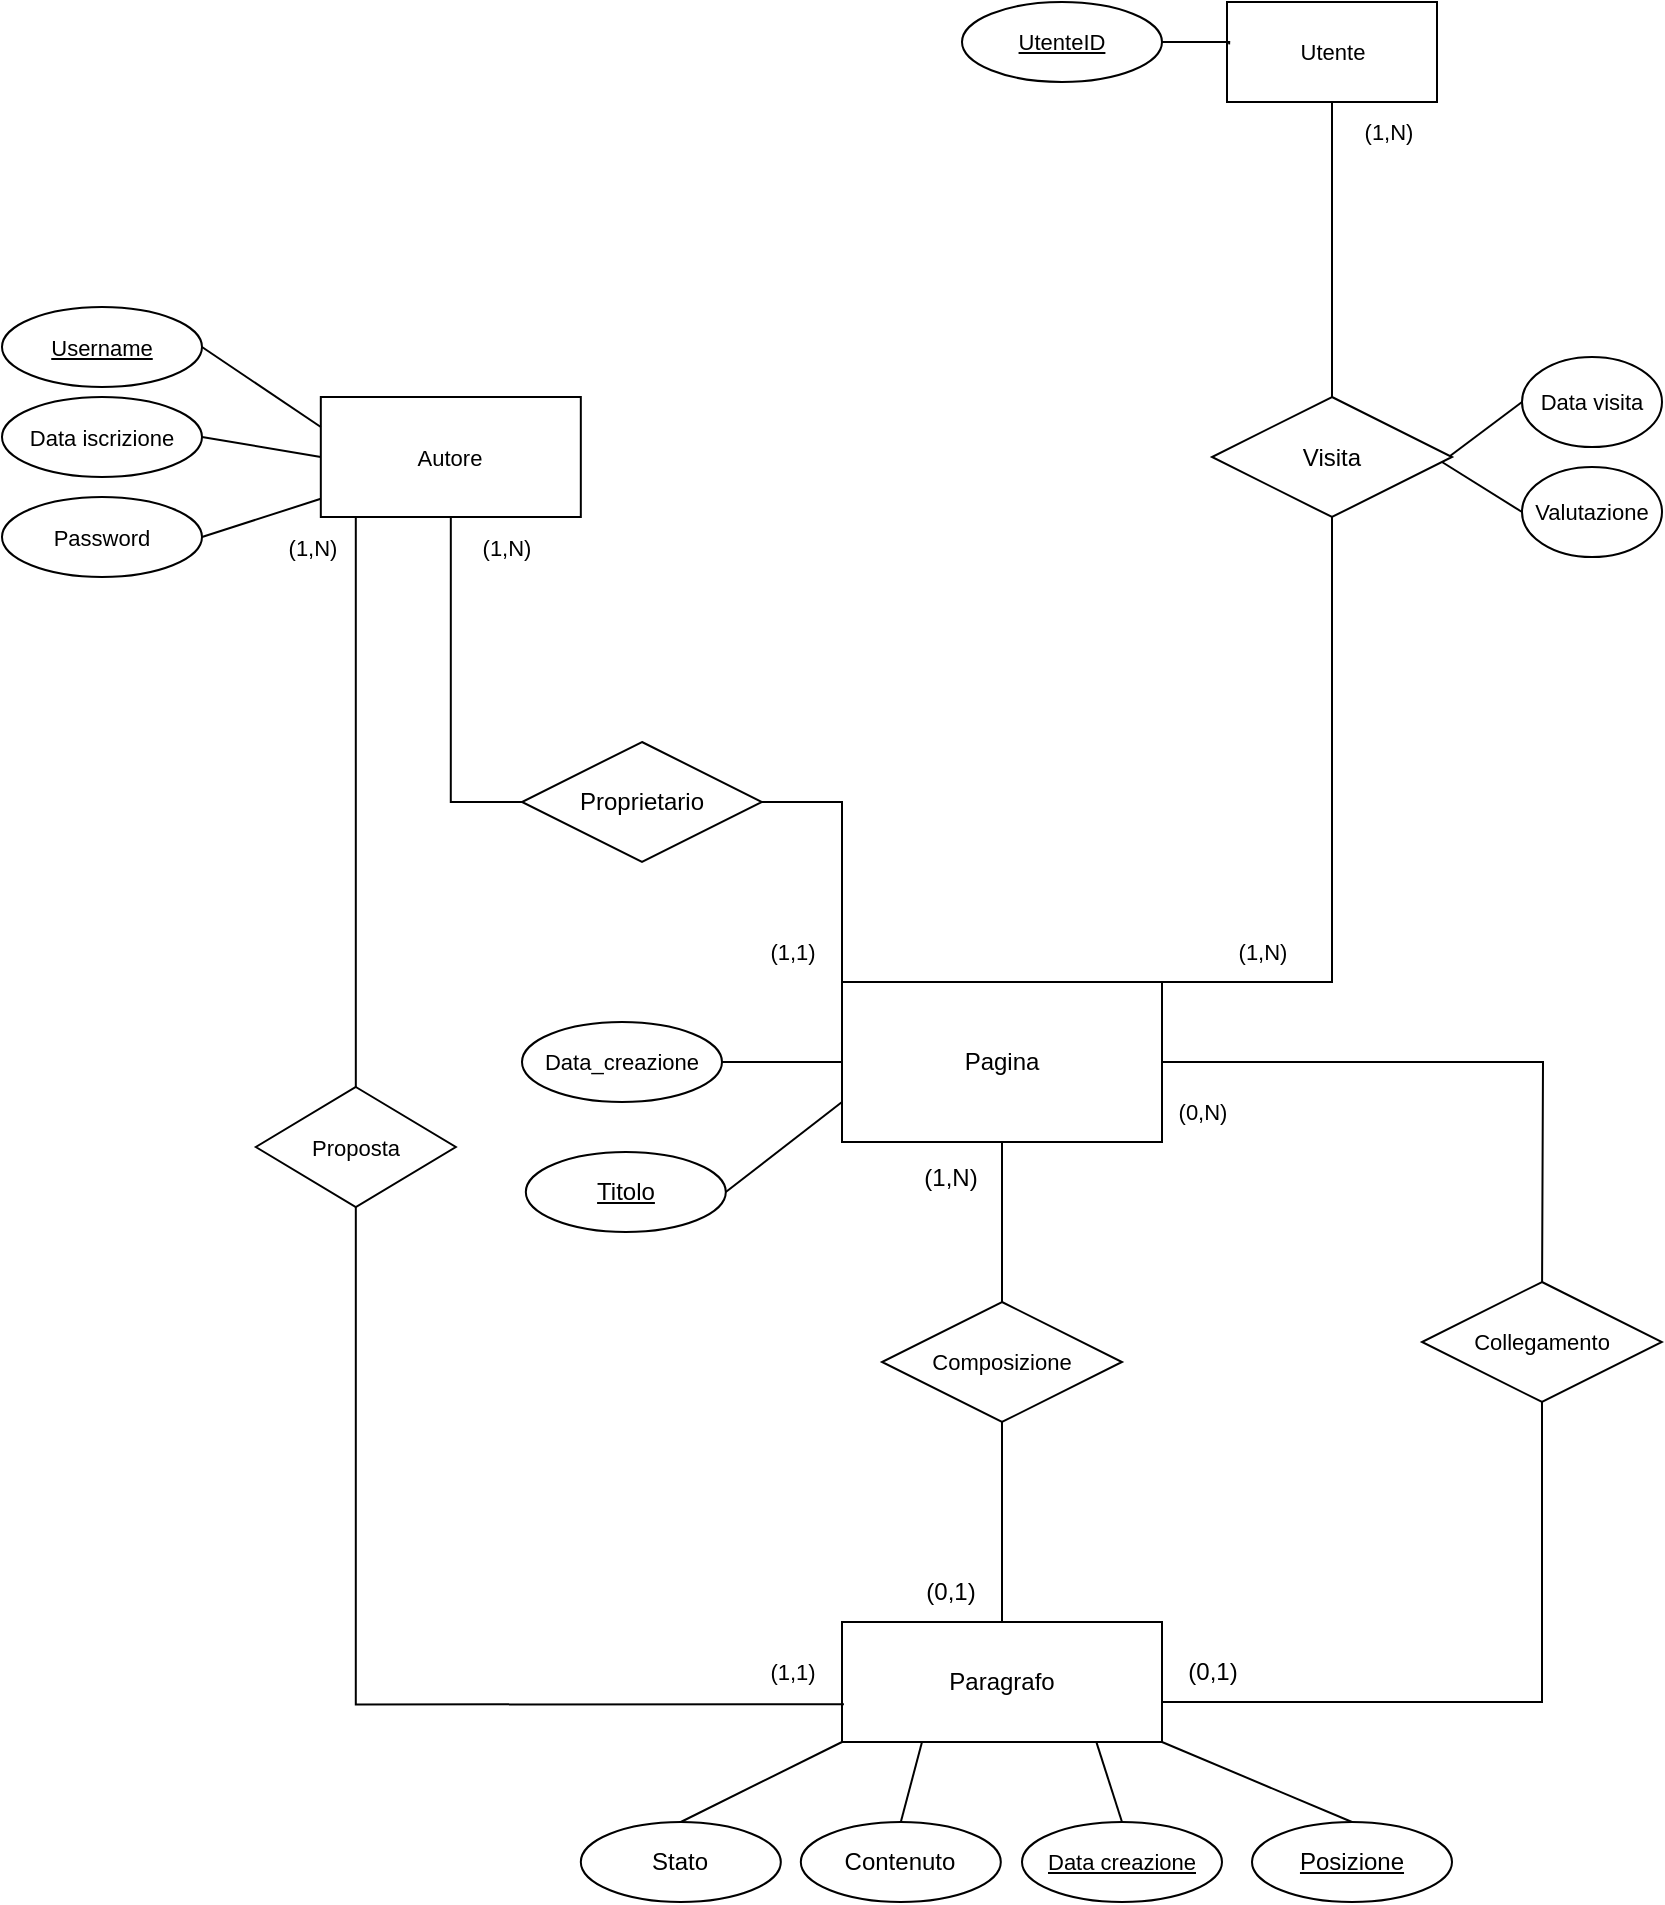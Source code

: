 <mxfile version="22.1.7" type="device">
  <diagram id="R2lEEEUBdFMjLlhIrx00" name="Page-1">
    <mxGraphModel dx="1434" dy="774" grid="1" gridSize="10" guides="1" tooltips="1" connect="1" arrows="1" fold="1" page="1" pageScale="1" pageWidth="850" pageHeight="1100" background="none" math="0" shadow="0" extFonts="Permanent Marker^https://fonts.googleapis.com/css?family=Permanent+Marker">
      <root>
        <mxCell id="0" />
        <mxCell id="1" parent="0" />
        <mxCell id="RIJSCF81iFUn1a3mw5Qo-6" style="edgeStyle=orthogonalEdgeStyle;rounded=0;orthogonalLoop=1;jettySize=auto;html=1;exitX=0.5;exitY=1;exitDx=0;exitDy=0;endArrow=none;endFill=0;entryX=0.5;entryY=0;entryDx=0;entryDy=0;labelBackgroundColor=none;fontColor=default;" parent="1" source="e7eTB-TKiGBDShrMW0o7-4" target="0_gCjwtPqXCcb79Qokm8-1" edge="1">
          <mxGeometry relative="1" as="geometry">
            <mxPoint x="510" y="695" as="targetPoint" />
          </mxGeometry>
        </mxCell>
        <mxCell id="68CF9yB8LQgH7TcPcroB-15" style="edgeStyle=orthogonalEdgeStyle;shape=connector;rounded=0;orthogonalLoop=1;jettySize=auto;html=1;exitX=1;exitY=0.5;exitDx=0;exitDy=0;labelBackgroundColor=none;align=center;verticalAlign=middle;fontFamily=Helvetica;fontSize=11;fontColor=default;endArrow=none;endFill=0;entryX=0.5;entryY=0;entryDx=0;entryDy=0;" parent="1" source="e7eTB-TKiGBDShrMW0o7-4" edge="1">
          <mxGeometry relative="1" as="geometry">
            <mxPoint x="780" y="680" as="targetPoint" />
          </mxGeometry>
        </mxCell>
        <mxCell id="e7eTB-TKiGBDShrMW0o7-4" value="Pagina" style="rounded=0;arcSize=10;whiteSpace=wrap;html=1;align=center;labelBackgroundColor=none;" parent="1" vertex="1">
          <mxGeometry x="430" y="520" width="160" height="80" as="geometry" />
        </mxCell>
        <mxCell id="e7eTB-TKiGBDShrMW0o7-14" value="" style="endArrow=none;html=1;rounded=0;exitX=1;exitY=0.5;exitDx=0;exitDy=0;entryX=0;entryY=0.75;entryDx=0;entryDy=0;labelBackgroundColor=none;fontColor=default;" parent="1" source="RIJSCF81iFUn1a3mw5Qo-5" target="e7eTB-TKiGBDShrMW0o7-4" edge="1">
          <mxGeometry relative="1" as="geometry">
            <mxPoint x="372.426" y="591.716" as="sourcePoint" />
            <mxPoint x="430" y="600" as="targetPoint" />
          </mxGeometry>
        </mxCell>
        <mxCell id="e7eTB-TKiGBDShrMW0o7-21" value="Paragrafo" style="rounded=0;arcSize=24;whiteSpace=wrap;html=1;align=center;labelBackgroundColor=none;" parent="1" vertex="1">
          <mxGeometry x="430" y="840" width="160" height="60" as="geometry" />
        </mxCell>
        <mxCell id="e7eTB-TKiGBDShrMW0o7-28" value="Contenuto" style="ellipse;whiteSpace=wrap;html=1;align=center;labelBackgroundColor=none;" parent="1" vertex="1">
          <mxGeometry x="409.41" y="940" width="100" height="40" as="geometry" />
        </mxCell>
        <mxCell id="e7eTB-TKiGBDShrMW0o7-30" value="" style="endArrow=none;html=1;rounded=0;exitX=0.5;exitY=0;exitDx=0;exitDy=0;entryX=0.25;entryY=1;entryDx=0;entryDy=0;labelBackgroundColor=none;fontColor=default;" parent="1" source="e7eTB-TKiGBDShrMW0o7-28" target="e7eTB-TKiGBDShrMW0o7-21" edge="1">
          <mxGeometry relative="1" as="geometry">
            <mxPoint x="410" y="860" as="sourcePoint" />
            <mxPoint x="510" y="900" as="targetPoint" />
          </mxGeometry>
        </mxCell>
        <mxCell id="e7eTB-TKiGBDShrMW0o7-44" value="" style="endArrow=none;html=1;rounded=0;exitX=1;exitY=1;exitDx=0;exitDy=0;entryX=0.5;entryY=0;entryDx=0;entryDy=0;labelBackgroundColor=none;fontColor=default;" parent="1" source="e7eTB-TKiGBDShrMW0o7-21" target="RIJSCF81iFUn1a3mw5Qo-3" edge="1">
          <mxGeometry relative="1" as="geometry">
            <mxPoint x="540" y="690" as="sourcePoint" />
            <mxPoint x="614.746" y="654.183" as="targetPoint" />
          </mxGeometry>
        </mxCell>
        <mxCell id="e7eTB-TKiGBDShrMW0o7-50" value="(0,1)" style="text;html=1;align=center;verticalAlign=middle;resizable=0;points=[];autosize=1;strokeColor=none;fillColor=none;rotation=0;labelBackgroundColor=none;" parent="1" vertex="1">
          <mxGeometry x="590" y="850" width="50" height="30" as="geometry" />
        </mxCell>
        <mxCell id="e7eTB-TKiGBDShrMW0o7-61" value="(0,N)" style="text;html=1;align=center;verticalAlign=middle;resizable=0;points=[];autosize=1;strokeColor=none;fillColor=none;fontSize=11;fontFamily=Helvetica;labelBackgroundColor=none;" parent="1" vertex="1">
          <mxGeometry x="585" y="570" width="50" height="30" as="geometry" />
        </mxCell>
        <mxCell id="e7eTB-TKiGBDShrMW0o7-65" value="(1,N)" style="text;html=1;align=center;verticalAlign=middle;resizable=0;points=[];autosize=1;strokeColor=none;fillColor=none;labelBackgroundColor=none;" parent="1" vertex="1">
          <mxGeometry x="459.41" y="602.5" width="50" height="30" as="geometry" />
        </mxCell>
        <mxCell id="e7eTB-TKiGBDShrMW0o7-66" value="(0,1)" style="text;html=1;align=center;verticalAlign=middle;resizable=0;points=[];autosize=1;strokeColor=none;fillColor=none;labelBackgroundColor=none;" parent="1" vertex="1">
          <mxGeometry x="459.41" y="810" width="50" height="30" as="geometry" />
        </mxCell>
        <mxCell id="RIJSCF81iFUn1a3mw5Qo-23" style="edgeStyle=orthogonalEdgeStyle;shape=connector;rounded=0;orthogonalLoop=1;jettySize=auto;html=1;exitX=0.5;exitY=1;exitDx=0;exitDy=0;entryX=0;entryY=0.5;entryDx=0;entryDy=0;labelBackgroundColor=none;align=center;verticalAlign=middle;fontFamily=Helvetica;fontSize=11;fontColor=default;endArrow=none;endFill=0;" parent="1" source="e7eTB-TKiGBDShrMW0o7-67" target="RIJSCF81iFUn1a3mw5Qo-22" edge="1">
          <mxGeometry relative="1" as="geometry" />
        </mxCell>
        <mxCell id="RIJSCF81iFUn1a3mw5Qo-26" style="edgeStyle=orthogonalEdgeStyle;shape=connector;rounded=0;orthogonalLoop=1;jettySize=auto;html=1;exitX=0.25;exitY=1;exitDx=0;exitDy=0;entryX=0.5;entryY=0;entryDx=0;entryDy=0;labelBackgroundColor=none;align=center;verticalAlign=middle;fontFamily=Helvetica;fontSize=11;fontColor=default;endArrow=none;endFill=0;" parent="1" source="e7eTB-TKiGBDShrMW0o7-67" target="e7eTB-TKiGBDShrMW0o7-87" edge="1">
          <mxGeometry relative="1" as="geometry">
            <Array as="points">
              <mxPoint x="207" y="270" />
              <mxPoint x="160" y="270" />
            </Array>
          </mxGeometry>
        </mxCell>
        <mxCell id="e7eTB-TKiGBDShrMW0o7-67" value="Autore" style="rounded=0;arcSize=10;whiteSpace=wrap;html=1;align=center;fontFamily=Helvetica;fontSize=11;labelBackgroundColor=none;" parent="1" vertex="1">
          <mxGeometry x="169.41" y="227.5" width="130" height="60" as="geometry" />
        </mxCell>
        <mxCell id="68CF9yB8LQgH7TcPcroB-2" style="rounded=0;orthogonalLoop=1;jettySize=auto;html=1;exitX=1;exitY=0.5;exitDx=0;exitDy=0;entryX=0;entryY=0.5;entryDx=0;entryDy=0;endArrow=none;endFill=0;labelBackgroundColor=none;fontColor=default;" parent="1" source="e7eTB-TKiGBDShrMW0o7-68" target="e7eTB-TKiGBDShrMW0o7-67" edge="1">
          <mxGeometry relative="1" as="geometry" />
        </mxCell>
        <mxCell id="e7eTB-TKiGBDShrMW0o7-68" value="Data iscrizione" style="ellipse;whiteSpace=wrap;html=1;align=center;fontFamily=Helvetica;fontSize=11;fontStyle=0;labelBackgroundColor=none;" parent="1" vertex="1">
          <mxGeometry x="10" y="227.5" width="100" height="40" as="geometry" />
        </mxCell>
        <mxCell id="68CF9yB8LQgH7TcPcroB-1" style="rounded=0;orthogonalLoop=1;jettySize=auto;html=1;exitX=1;exitY=0.5;exitDx=0;exitDy=0;entryX=0;entryY=0.25;entryDx=0;entryDy=0;endArrow=none;endFill=0;labelBackgroundColor=none;fontColor=default;" parent="1" source="e7eTB-TKiGBDShrMW0o7-69" target="e7eTB-TKiGBDShrMW0o7-67" edge="1">
          <mxGeometry relative="1" as="geometry" />
        </mxCell>
        <mxCell id="e7eTB-TKiGBDShrMW0o7-69" value="&lt;u&gt;Username&lt;/u&gt;" style="ellipse;whiteSpace=wrap;html=1;align=center;fontFamily=Helvetica;fontSize=11;labelBackgroundColor=none;" parent="1" vertex="1">
          <mxGeometry x="10" y="182.5" width="100" height="40" as="geometry" />
        </mxCell>
        <mxCell id="e7eTB-TKiGBDShrMW0o7-81" value="(1,N)" style="text;html=1;align=center;verticalAlign=middle;resizable=0;points=[];autosize=1;strokeColor=none;fillColor=none;fontSize=11;fontFamily=Helvetica;labelBackgroundColor=none;" parent="1" vertex="1">
          <mxGeometry x="236.91" y="287.5" width="50" height="30" as="geometry" />
        </mxCell>
        <mxCell id="e7eTB-TKiGBDShrMW0o7-82" value="(1,1)" style="text;html=1;align=center;verticalAlign=middle;resizable=0;points=[];autosize=1;strokeColor=none;fillColor=none;fontSize=11;fontFamily=Helvetica;labelBackgroundColor=none;" parent="1" vertex="1">
          <mxGeometry x="380" y="490" width="50" height="30" as="geometry" />
        </mxCell>
        <mxCell id="e7eTB-TKiGBDShrMW0o7-83" value="(1,N)" style="text;html=1;align=center;verticalAlign=middle;resizable=0;points=[];autosize=1;strokeColor=none;fillColor=none;fontSize=11;fontFamily=Helvetica;labelBackgroundColor=none;" parent="1" vertex="1">
          <mxGeometry x="140" y="287.5" width="50" height="30" as="geometry" />
        </mxCell>
        <mxCell id="e7eTB-TKiGBDShrMW0o7-84" value="(1,1)" style="text;html=1;align=center;verticalAlign=middle;resizable=0;points=[];autosize=1;strokeColor=none;fillColor=none;fontSize=11;fontFamily=Helvetica;labelBackgroundColor=none;" parent="1" vertex="1">
          <mxGeometry x="380" y="850" width="50" height="30" as="geometry" />
        </mxCell>
        <mxCell id="e7eTB-TKiGBDShrMW0o7-85" value="Data creazione" style="ellipse;whiteSpace=wrap;html=1;align=center;fontFamily=Helvetica;fontSize=11;fontStyle=4;labelBackgroundColor=none;" parent="1" vertex="1">
          <mxGeometry x="520" y="940" width="100" height="40" as="geometry" />
        </mxCell>
        <mxCell id="e7eTB-TKiGBDShrMW0o7-86" style="shape=connector;rounded=0;orthogonalLoop=1;jettySize=auto;html=1;exitX=0.5;exitY=0;exitDx=0;exitDy=0;entryX=0.795;entryY=1.001;entryDx=0;entryDy=0;entryPerimeter=0;labelBackgroundColor=none;align=center;verticalAlign=middle;fontFamily=Helvetica;fontSize=11;fontColor=default;endArrow=none;endFill=0;" parent="1" source="e7eTB-TKiGBDShrMW0o7-85" target="e7eTB-TKiGBDShrMW0o7-21" edge="1">
          <mxGeometry relative="1" as="geometry" />
        </mxCell>
        <mxCell id="e7eTB-TKiGBDShrMW0o7-87" value="Proposta" style="shape=rhombus;perimeter=rhombusPerimeter;whiteSpace=wrap;html=1;align=center;fontFamily=Helvetica;fontSize=11;labelBackgroundColor=none;" parent="1" vertex="1">
          <mxGeometry x="136.91" y="572.5" width="100" height="60" as="geometry" />
        </mxCell>
        <mxCell id="e7eTB-TKiGBDShrMW0o7-96" value="Utente" style="rounded=0;arcSize=10;whiteSpace=wrap;html=1;align=center;fontFamily=Helvetica;fontSize=11;labelBackgroundColor=none;" parent="1" vertex="1">
          <mxGeometry x="622.5" y="30" width="105" height="50" as="geometry" />
        </mxCell>
        <mxCell id="e7eTB-TKiGBDShrMW0o7-111" value="(1,N)" style="text;html=1;align=center;verticalAlign=middle;resizable=0;points=[];autosize=1;strokeColor=none;fillColor=none;fontSize=11;fontFamily=Helvetica;labelBackgroundColor=none;" parent="1" vertex="1">
          <mxGeometry x="615" y="490" width="50" height="30" as="geometry" />
        </mxCell>
        <mxCell id="e7eTB-TKiGBDShrMW0o7-112" value="(1,N)" style="text;html=1;align=center;verticalAlign=middle;resizable=0;points=[];autosize=1;strokeColor=none;fillColor=none;fontSize=11;fontFamily=Helvetica;labelBackgroundColor=none;" parent="1" vertex="1">
          <mxGeometry x="677.5" y="80" width="50" height="30" as="geometry" />
        </mxCell>
        <mxCell id="e7eTB-TKiGBDShrMW0o7-117" value="Data_creazione" style="ellipse;whiteSpace=wrap;html=1;align=center;fontFamily=Helvetica;fontSize=11;labelBackgroundColor=none;" parent="1" vertex="1">
          <mxGeometry x="270" y="540" width="100" height="40" as="geometry" />
        </mxCell>
        <mxCell id="e7eTB-TKiGBDShrMW0o7-118" style="shape=connector;rounded=0;orthogonalLoop=1;jettySize=auto;html=1;entryX=0;entryY=0.5;entryDx=0;entryDy=0;labelBackgroundColor=none;align=center;verticalAlign=middle;fontFamily=Helvetica;fontSize=11;fontColor=default;endArrow=none;endFill=0;" parent="1" source="e7eTB-TKiGBDShrMW0o7-117" target="e7eTB-TKiGBDShrMW0o7-4" edge="1">
          <mxGeometry relative="1" as="geometry" />
        </mxCell>
        <mxCell id="RIJSCF81iFUn1a3mw5Qo-7" style="edgeStyle=orthogonalEdgeStyle;shape=connector;rounded=0;orthogonalLoop=1;jettySize=auto;html=1;entryX=0.5;entryY=0;entryDx=0;entryDy=0;labelBackgroundColor=none;align=center;verticalAlign=middle;fontFamily=Helvetica;fontSize=11;fontColor=default;endArrow=none;endFill=0;" parent="1" source="0_gCjwtPqXCcb79Qokm8-1" target="e7eTB-TKiGBDShrMW0o7-21" edge="1">
          <mxGeometry relative="1" as="geometry">
            <mxPoint x="510" y="755" as="sourcePoint" />
          </mxGeometry>
        </mxCell>
        <mxCell id="RIJSCF81iFUn1a3mw5Qo-3" value="Posizione" style="ellipse;whiteSpace=wrap;html=1;align=center;fontStyle=4;labelBackgroundColor=none;" parent="1" vertex="1">
          <mxGeometry x="635" y="940" width="100" height="40" as="geometry" />
        </mxCell>
        <mxCell id="RIJSCF81iFUn1a3mw5Qo-5" value="Titolo" style="ellipse;whiteSpace=wrap;html=1;align=center;fontStyle=4;labelBackgroundColor=none;" parent="1" vertex="1">
          <mxGeometry x="271.91" y="605" width="100" height="40" as="geometry" />
        </mxCell>
        <mxCell id="RIJSCF81iFUn1a3mw5Qo-24" style="edgeStyle=orthogonalEdgeStyle;shape=connector;rounded=0;orthogonalLoop=1;jettySize=auto;html=1;exitX=1;exitY=0.5;exitDx=0;exitDy=0;entryX=0.25;entryY=0;entryDx=0;entryDy=0;labelBackgroundColor=none;align=center;verticalAlign=middle;fontFamily=Helvetica;fontSize=11;fontColor=default;endArrow=none;endFill=0;" parent="1" source="RIJSCF81iFUn1a3mw5Qo-22" target="e7eTB-TKiGBDShrMW0o7-4" edge="1">
          <mxGeometry relative="1" as="geometry">
            <Array as="points">
              <mxPoint x="430" y="430" />
              <mxPoint x="430" y="520" />
            </Array>
          </mxGeometry>
        </mxCell>
        <mxCell id="RIJSCF81iFUn1a3mw5Qo-22" value="Proprietario" style="shape=rhombus;perimeter=rhombusPerimeter;whiteSpace=wrap;html=1;align=center;labelBackgroundColor=none;" parent="1" vertex="1">
          <mxGeometry x="270" y="400" width="120" height="60" as="geometry" />
        </mxCell>
        <mxCell id="RIJSCF81iFUn1a3mw5Qo-27" style="edgeStyle=orthogonalEdgeStyle;shape=connector;rounded=0;orthogonalLoop=1;jettySize=auto;html=1;exitX=0.5;exitY=1;exitDx=0;exitDy=0;entryX=0.006;entryY=0.686;entryDx=0;entryDy=0;entryPerimeter=0;labelBackgroundColor=none;align=center;verticalAlign=middle;fontFamily=Helvetica;fontSize=11;fontColor=default;endArrow=none;endFill=0;" parent="1" source="e7eTB-TKiGBDShrMW0o7-87" target="e7eTB-TKiGBDShrMW0o7-21" edge="1">
          <mxGeometry relative="1" as="geometry" />
        </mxCell>
        <mxCell id="RIJSCF81iFUn1a3mw5Qo-49" value="Data visita" style="ellipse;whiteSpace=wrap;html=1;align=center;fontFamily=Helvetica;fontSize=11;labelBackgroundColor=none;" parent="1" vertex="1">
          <mxGeometry x="770" y="207.5" width="70" height="45" as="geometry" />
        </mxCell>
        <mxCell id="7Sxh09HdEP13g5cLgeae-3" value="" style="edgeStyle=orthogonalEdgeStyle;shape=connector;rounded=0;orthogonalLoop=1;jettySize=auto;html=1;exitX=0.5;exitY=1;exitDx=0;exitDy=0;entryX=1;entryY=0.5;entryDx=0;entryDy=0;labelBackgroundColor=none;align=center;verticalAlign=middle;fontFamily=Helvetica;fontSize=11;fontColor=default;endArrow=none;endFill=0;" parent="1" edge="1">
          <mxGeometry relative="1" as="geometry">
            <Array as="points">
              <mxPoint x="780" y="880" />
              <mxPoint x="590" y="880" />
            </Array>
            <mxPoint x="780" y="720" as="sourcePoint" />
            <mxPoint x="770" y="880" as="targetPoint" />
          </mxGeometry>
        </mxCell>
        <mxCell id="7Sxh09HdEP13g5cLgeae-9" style="edgeStyle=orthogonalEdgeStyle;rounded=0;orthogonalLoop=1;jettySize=auto;html=1;exitX=0.5;exitY=1;exitDx=0;exitDy=0;entryX=1;entryY=0;entryDx=0;entryDy=0;endArrow=none;endFill=0;labelBackgroundColor=none;fontColor=default;" parent="1" source="RIJSCF81iFUn1a3mw5Qo-1" target="e7eTB-TKiGBDShrMW0o7-4" edge="1">
          <mxGeometry relative="1" as="geometry">
            <Array as="points">
              <mxPoint x="675" y="520" />
            </Array>
          </mxGeometry>
        </mxCell>
        <mxCell id="68CF9yB8LQgH7TcPcroB-8" style="rounded=0;orthogonalLoop=1;jettySize=auto;html=1;exitX=1;exitY=0.5;exitDx=0;exitDy=0;entryX=0;entryY=0.5;entryDx=0;entryDy=0;endArrow=none;endFill=0;labelBackgroundColor=none;fontColor=default;" parent="1" target="RIJSCF81iFUn1a3mw5Qo-49" edge="1">
          <mxGeometry relative="1" as="geometry">
            <mxPoint x="730" y="260" as="sourcePoint" />
          </mxGeometry>
        </mxCell>
        <mxCell id="68CF9yB8LQgH7TcPcroB-10" style="edgeStyle=none;shape=connector;rounded=0;orthogonalLoop=1;jettySize=auto;html=1;exitX=1;exitY=0.5;exitDx=0;exitDy=0;entryX=0;entryY=0.5;entryDx=0;entryDy=0;labelBackgroundColor=none;align=center;verticalAlign=middle;fontFamily=Helvetica;fontSize=11;fontColor=default;endArrow=none;endFill=0;" parent="1" target="68CF9yB8LQgH7TcPcroB-7" edge="1">
          <mxGeometry relative="1" as="geometry">
            <mxPoint x="730" y="260" as="sourcePoint" />
          </mxGeometry>
        </mxCell>
        <mxCell id="3IYoHXxO48xl407wnTbs-1" style="rounded=0;orthogonalLoop=1;jettySize=auto;html=1;exitX=0.5;exitY=0;exitDx=0;exitDy=0;entryX=0.5;entryY=1;entryDx=0;entryDy=0;endArrow=none;endFill=0;" parent="1" source="RIJSCF81iFUn1a3mw5Qo-1" target="e7eTB-TKiGBDShrMW0o7-96" edge="1">
          <mxGeometry relative="1" as="geometry" />
        </mxCell>
        <mxCell id="RIJSCF81iFUn1a3mw5Qo-1" value="Visita" style="shape=rhombus;perimeter=rhombusPerimeter;whiteSpace=wrap;html=1;align=center;labelBackgroundColor=none;" parent="1" vertex="1">
          <mxGeometry x="615" y="227.5" width="120" height="60" as="geometry" />
        </mxCell>
        <mxCell id="68CF9yB8LQgH7TcPcroB-3" value="&lt;u&gt;UtenteID&lt;/u&gt;" style="ellipse;whiteSpace=wrap;html=1;align=center;fontFamily=Helvetica;fontSize=11;labelBackgroundColor=none;" parent="1" vertex="1">
          <mxGeometry x="490" y="30" width="100" height="40" as="geometry" />
        </mxCell>
        <mxCell id="68CF9yB8LQgH7TcPcroB-5" style="rounded=0;orthogonalLoop=1;jettySize=auto;html=1;exitX=1;exitY=0.5;exitDx=0;exitDy=0;entryX=0.01;entryY=0.424;entryDx=0;entryDy=0;entryPerimeter=0;endArrow=none;endFill=0;labelBackgroundColor=none;fontColor=default;edgeStyle=orthogonalEdgeStyle;" parent="1" source="68CF9yB8LQgH7TcPcroB-3" target="e7eTB-TKiGBDShrMW0o7-96" edge="1">
          <mxGeometry relative="1" as="geometry" />
        </mxCell>
        <mxCell id="68CF9yB8LQgH7TcPcroB-7" value="Valutazione" style="ellipse;whiteSpace=wrap;html=1;align=center;fontFamily=Helvetica;fontSize=11;labelBackgroundColor=none;" parent="1" vertex="1">
          <mxGeometry x="770" y="262.5" width="70" height="45" as="geometry" />
        </mxCell>
        <mxCell id="68CF9yB8LQgH7TcPcroB-14" style="edgeStyle=none;shape=connector;rounded=0;orthogonalLoop=1;jettySize=auto;html=1;exitX=1;exitY=0.5;exitDx=0;exitDy=0;labelBackgroundColor=none;align=center;verticalAlign=middle;fontFamily=Helvetica;fontSize=11;fontColor=default;endArrow=none;endFill=0;" parent="1" source="68CF9yB8LQgH7TcPcroB-13" target="e7eTB-TKiGBDShrMW0o7-67" edge="1">
          <mxGeometry relative="1" as="geometry" />
        </mxCell>
        <mxCell id="68CF9yB8LQgH7TcPcroB-13" value="Password" style="ellipse;whiteSpace=wrap;html=1;align=center;fontFamily=Helvetica;fontSize=11;fontStyle=0;labelBackgroundColor=none;" parent="1" vertex="1">
          <mxGeometry x="10" y="277.5" width="100" height="40" as="geometry" />
        </mxCell>
        <mxCell id="68CF9yB8LQgH7TcPcroB-16" value="Collegamento" style="shape=rhombus;perimeter=rhombusPerimeter;whiteSpace=wrap;html=1;align=center;fontFamily=Helvetica;fontSize=11;labelBackgroundColor=none;" parent="1" vertex="1">
          <mxGeometry x="720" y="670" width="120" height="60" as="geometry" />
        </mxCell>
        <mxCell id="O86MLwPZzpu66x5F0K88-2" style="rounded=0;orthogonalLoop=1;jettySize=auto;html=1;exitX=0.5;exitY=0;exitDx=0;exitDy=0;entryX=0;entryY=1;entryDx=0;entryDy=0;endArrow=none;endFill=0;labelBackgroundColor=none;fontColor=default;" parent="1" source="O86MLwPZzpu66x5F0K88-1" target="e7eTB-TKiGBDShrMW0o7-21" edge="1">
          <mxGeometry relative="1" as="geometry">
            <mxPoint x="430" y="885" as="targetPoint" />
          </mxGeometry>
        </mxCell>
        <mxCell id="O86MLwPZzpu66x5F0K88-1" value="Stato" style="ellipse;whiteSpace=wrap;html=1;align=center;labelBackgroundColor=none;" parent="1" vertex="1">
          <mxGeometry x="299.41" y="940" width="100" height="40" as="geometry" />
        </mxCell>
        <mxCell id="0_gCjwtPqXCcb79Qokm8-1" value="Composizione" style="shape=rhombus;perimeter=rhombusPerimeter;whiteSpace=wrap;html=1;align=center;fontFamily=Helvetica;fontSize=11;labelBackgroundColor=none;" parent="1" vertex="1">
          <mxGeometry x="450" y="680" width="120" height="60" as="geometry" />
        </mxCell>
      </root>
    </mxGraphModel>
  </diagram>
</mxfile>
